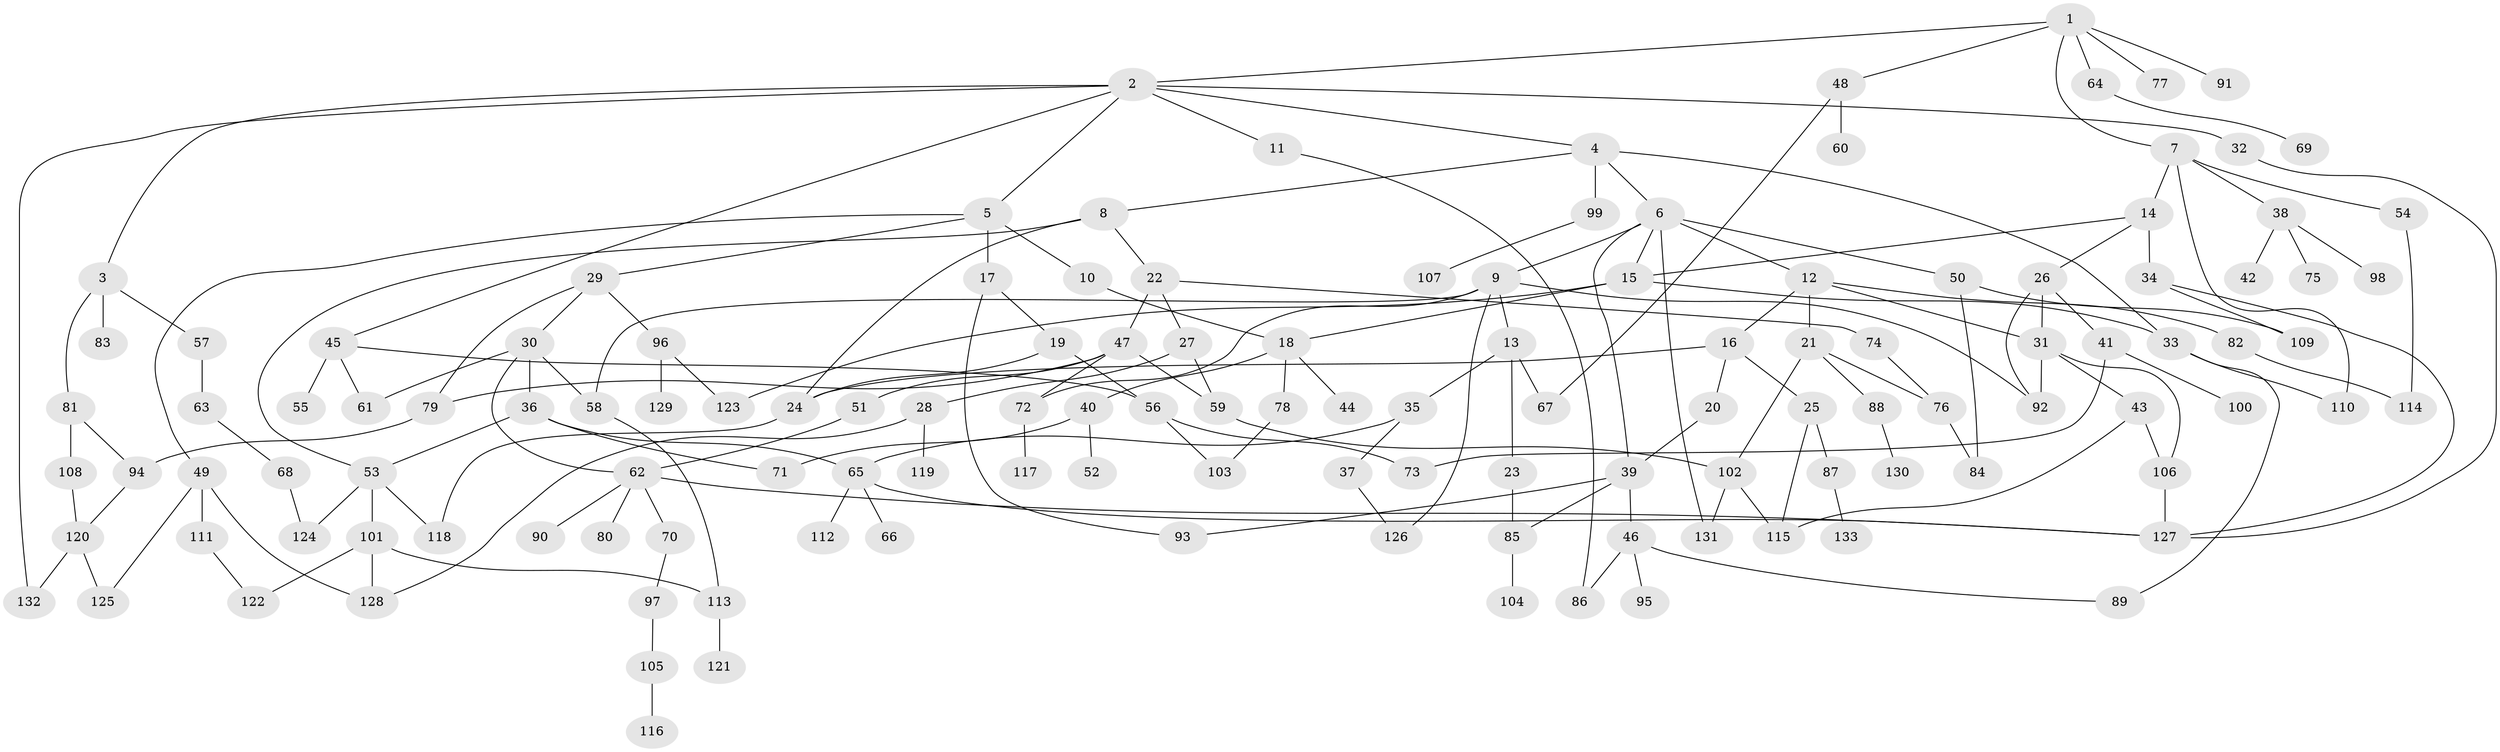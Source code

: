 // coarse degree distribution, {4: 0.1951219512195122, 9: 0.07317073170731707, 5: 0.07317073170731707, 6: 0.04878048780487805, 7: 0.04878048780487805, 3: 0.0975609756097561, 8: 0.04878048780487805, 11: 0.024390243902439025, 1: 0.12195121951219512, 2: 0.2682926829268293}
// Generated by graph-tools (version 1.1) at 2025/49/03/04/25 22:49:02]
// undirected, 133 vertices, 184 edges
graph export_dot {
  node [color=gray90,style=filled];
  1;
  2;
  3;
  4;
  5;
  6;
  7;
  8;
  9;
  10;
  11;
  12;
  13;
  14;
  15;
  16;
  17;
  18;
  19;
  20;
  21;
  22;
  23;
  24;
  25;
  26;
  27;
  28;
  29;
  30;
  31;
  32;
  33;
  34;
  35;
  36;
  37;
  38;
  39;
  40;
  41;
  42;
  43;
  44;
  45;
  46;
  47;
  48;
  49;
  50;
  51;
  52;
  53;
  54;
  55;
  56;
  57;
  58;
  59;
  60;
  61;
  62;
  63;
  64;
  65;
  66;
  67;
  68;
  69;
  70;
  71;
  72;
  73;
  74;
  75;
  76;
  77;
  78;
  79;
  80;
  81;
  82;
  83;
  84;
  85;
  86;
  87;
  88;
  89;
  90;
  91;
  92;
  93;
  94;
  95;
  96;
  97;
  98;
  99;
  100;
  101;
  102;
  103;
  104;
  105;
  106;
  107;
  108;
  109;
  110;
  111;
  112;
  113;
  114;
  115;
  116;
  117;
  118;
  119;
  120;
  121;
  122;
  123;
  124;
  125;
  126;
  127;
  128;
  129;
  130;
  131;
  132;
  133;
  1 -- 2;
  1 -- 7;
  1 -- 48;
  1 -- 64;
  1 -- 77;
  1 -- 91;
  2 -- 3;
  2 -- 4;
  2 -- 5;
  2 -- 11;
  2 -- 32;
  2 -- 45;
  2 -- 132;
  3 -- 57;
  3 -- 81;
  3 -- 83;
  4 -- 6;
  4 -- 8;
  4 -- 99;
  4 -- 33;
  5 -- 10;
  5 -- 17;
  5 -- 29;
  5 -- 49;
  6 -- 9;
  6 -- 12;
  6 -- 15;
  6 -- 50;
  6 -- 39;
  6 -- 131;
  7 -- 14;
  7 -- 38;
  7 -- 54;
  7 -- 110;
  8 -- 22;
  8 -- 53;
  8 -- 24;
  9 -- 13;
  9 -- 72;
  9 -- 92;
  9 -- 126;
  9 -- 58;
  10 -- 18;
  11 -- 86;
  12 -- 16;
  12 -- 21;
  12 -- 31;
  12 -- 82;
  13 -- 23;
  13 -- 35;
  13 -- 67;
  14 -- 26;
  14 -- 34;
  14 -- 15;
  15 -- 18;
  15 -- 33;
  15 -- 123;
  16 -- 20;
  16 -- 25;
  16 -- 24;
  17 -- 19;
  17 -- 93;
  18 -- 40;
  18 -- 44;
  18 -- 78;
  19 -- 24;
  19 -- 56;
  20 -- 39;
  21 -- 88;
  21 -- 76;
  21 -- 102;
  22 -- 27;
  22 -- 47;
  22 -- 74;
  23 -- 85;
  24 -- 118;
  25 -- 87;
  25 -- 115;
  26 -- 41;
  26 -- 31;
  26 -- 92;
  27 -- 28;
  27 -- 59;
  28 -- 119;
  28 -- 128;
  29 -- 30;
  29 -- 79;
  29 -- 96;
  30 -- 36;
  30 -- 58;
  30 -- 61;
  30 -- 62;
  31 -- 43;
  31 -- 106;
  31 -- 92;
  32 -- 127;
  33 -- 89;
  33 -- 110;
  34 -- 127;
  34 -- 109;
  35 -- 37;
  35 -- 65;
  36 -- 71;
  36 -- 53;
  36 -- 65;
  37 -- 126;
  38 -- 42;
  38 -- 75;
  38 -- 98;
  39 -- 46;
  39 -- 85;
  39 -- 93;
  40 -- 52;
  40 -- 71;
  41 -- 100;
  41 -- 73;
  43 -- 115;
  43 -- 106;
  45 -- 55;
  45 -- 61;
  45 -- 56;
  46 -- 95;
  46 -- 89;
  46 -- 86;
  47 -- 51;
  47 -- 59;
  47 -- 72;
  47 -- 79;
  48 -- 60;
  48 -- 67;
  49 -- 111;
  49 -- 128;
  49 -- 125;
  50 -- 84;
  50 -- 109;
  51 -- 62;
  53 -- 101;
  53 -- 118;
  53 -- 124;
  54 -- 114;
  56 -- 73;
  56 -- 103;
  57 -- 63;
  58 -- 113;
  59 -- 102;
  62 -- 70;
  62 -- 80;
  62 -- 90;
  62 -- 127;
  63 -- 68;
  64 -- 69;
  65 -- 66;
  65 -- 112;
  65 -- 127;
  68 -- 124;
  70 -- 97;
  72 -- 117;
  74 -- 76;
  76 -- 84;
  78 -- 103;
  79 -- 94;
  81 -- 94;
  81 -- 108;
  82 -- 114;
  85 -- 104;
  87 -- 133;
  88 -- 130;
  94 -- 120;
  96 -- 129;
  96 -- 123;
  97 -- 105;
  99 -- 107;
  101 -- 113;
  101 -- 128;
  101 -- 122;
  102 -- 131;
  102 -- 115;
  105 -- 116;
  106 -- 127;
  108 -- 120;
  111 -- 122;
  113 -- 121;
  120 -- 125;
  120 -- 132;
}

